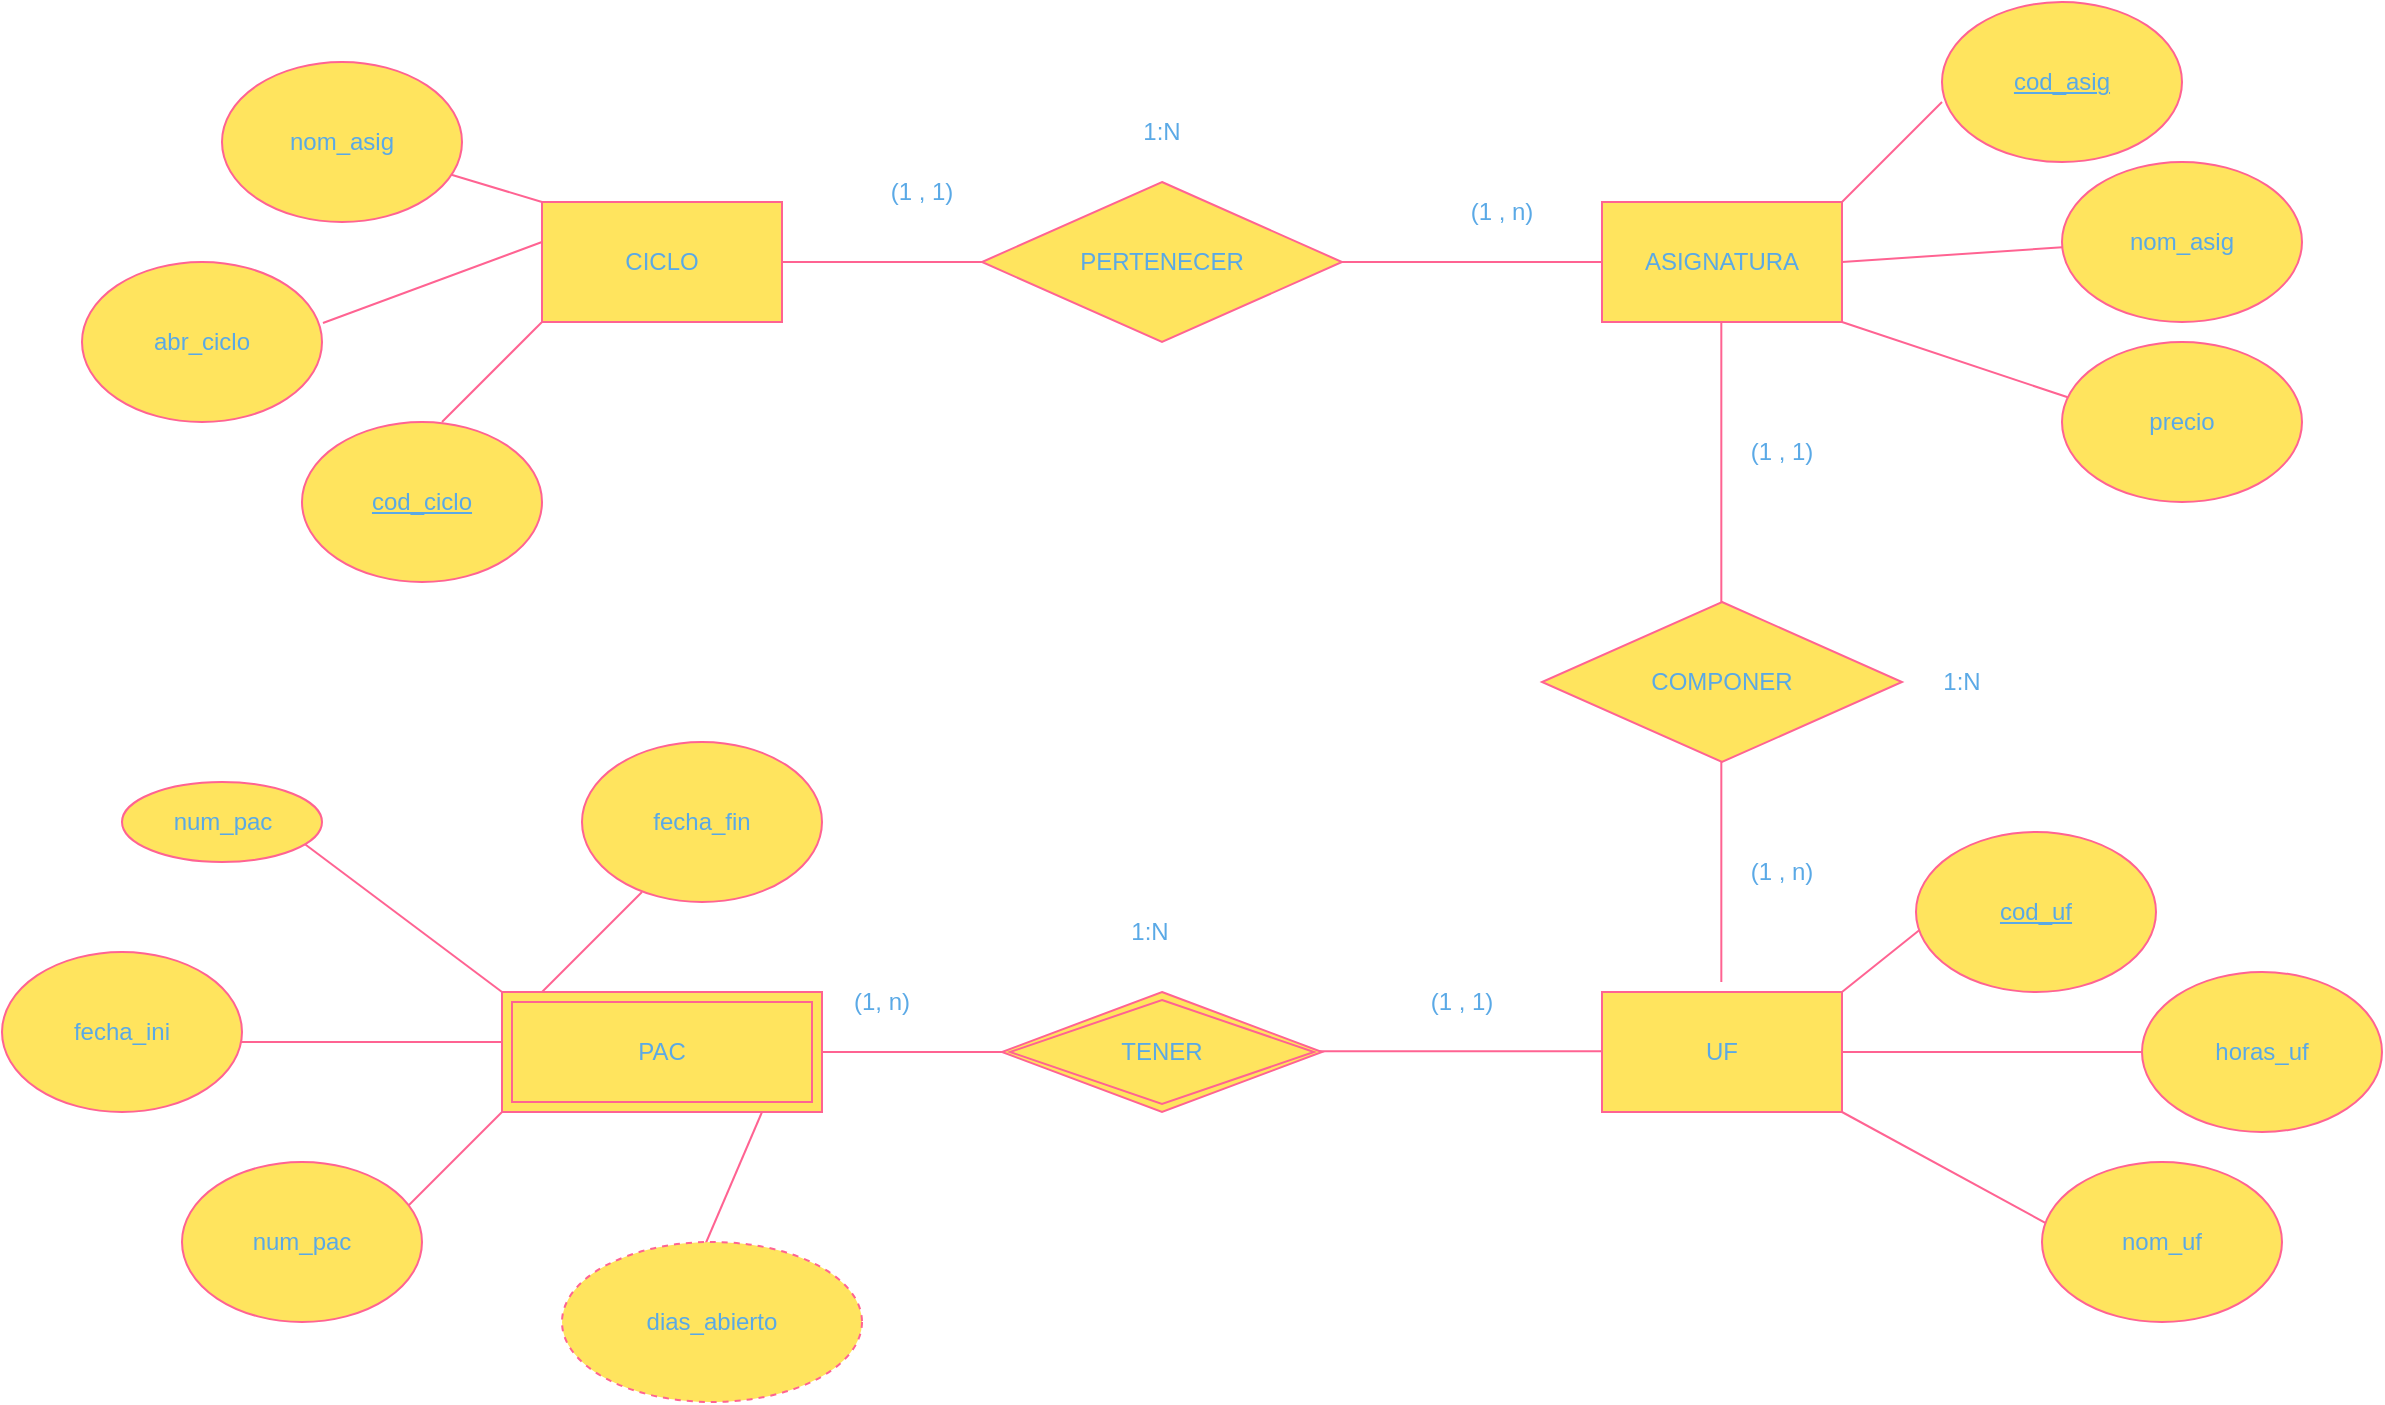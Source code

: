 <mxfile version="24.0.7" type="github">
  <diagram id="C5RBs43oDa-KdzZeNtuy" name="Page-1">
    <mxGraphModel dx="2022" dy="622" grid="1" gridSize="10" guides="1" tooltips="1" connect="1" arrows="1" fold="1" page="1" pageScale="1" pageWidth="827" pageHeight="1169" background="none" math="0" shadow="0">
      <root>
        <mxCell id="WIyWlLk6GJQsqaUBKTNV-0" />
        <mxCell id="WIyWlLk6GJQsqaUBKTNV-1" parent="WIyWlLk6GJQsqaUBKTNV-0" />
        <mxCell id="-CbaL0FSiELE0e2OzcrT-0" value="CICLO" style="rounded=0;whiteSpace=wrap;html=1;labelBackgroundColor=none;fillColor=#FFE45E;strokeColor=#FF6392;fontColor=#5AA9E6;" parent="WIyWlLk6GJQsqaUBKTNV-1" vertex="1">
          <mxGeometry x="140" y="160" width="120" height="60" as="geometry" />
        </mxCell>
        <mxCell id="-CbaL0FSiELE0e2OzcrT-2" value="ASIGNATURA" style="rounded=0;whiteSpace=wrap;html=1;labelBackgroundColor=none;fillColor=#FFE45E;strokeColor=#FF6392;fontColor=#5AA9E6;" parent="WIyWlLk6GJQsqaUBKTNV-1" vertex="1">
          <mxGeometry x="670" y="160" width="120" height="60" as="geometry" />
        </mxCell>
        <mxCell id="-CbaL0FSiELE0e2OzcrT-3" value="PERTENECER" style="rhombus;whiteSpace=wrap;html=1;rotation=0;labelBackgroundColor=none;fillColor=#FFE45E;strokeColor=#FF6392;fontColor=#5AA9E6;" parent="WIyWlLk6GJQsqaUBKTNV-1" vertex="1">
          <mxGeometry x="360" y="150" width="180" height="80" as="geometry" />
        </mxCell>
        <mxCell id="-CbaL0FSiELE0e2OzcrT-8" value="" style="endArrow=none;html=1;rounded=0;exitX=1;exitY=0.5;exitDx=0;exitDy=0;entryX=0;entryY=0.5;entryDx=0;entryDy=0;labelBackgroundColor=none;fontColor=default;strokeColor=#FF6392;" parent="WIyWlLk6GJQsqaUBKTNV-1" source="-CbaL0FSiELE0e2OzcrT-0" target="-CbaL0FSiELE0e2OzcrT-3" edge="1">
          <mxGeometry width="50" height="50" relative="1" as="geometry">
            <mxPoint x="310" y="200" as="sourcePoint" />
            <mxPoint x="360" y="150" as="targetPoint" />
          </mxGeometry>
        </mxCell>
        <mxCell id="-CbaL0FSiELE0e2OzcrT-9" value="" style="endArrow=none;html=1;rounded=0;entryX=0;entryY=0.5;entryDx=0;entryDy=0;labelBackgroundColor=none;fontColor=default;strokeColor=#FF6392;" parent="WIyWlLk6GJQsqaUBKTNV-1" source="-CbaL0FSiELE0e2OzcrT-3" target="-CbaL0FSiELE0e2OzcrT-2" edge="1">
          <mxGeometry width="50" height="50" relative="1" as="geometry">
            <mxPoint x="580" y="240" as="sourcePoint" />
            <mxPoint x="650.711" y="190" as="targetPoint" />
          </mxGeometry>
        </mxCell>
        <mxCell id="-CbaL0FSiELE0e2OzcrT-12" value="(1 , n)" style="text;html=1;align=center;verticalAlign=middle;whiteSpace=wrap;rounded=0;labelBackgroundColor=none;fontColor=#5AA9E6;" parent="WIyWlLk6GJQsqaUBKTNV-1" vertex="1">
          <mxGeometry x="590" y="150" width="60" height="30" as="geometry" />
        </mxCell>
        <mxCell id="-CbaL0FSiELE0e2OzcrT-13" value="1:N" style="text;html=1;align=center;verticalAlign=middle;whiteSpace=wrap;rounded=0;labelBackgroundColor=none;fontColor=#5AA9E6;" parent="WIyWlLk6GJQsqaUBKTNV-1" vertex="1">
          <mxGeometry x="420" y="110" width="60" height="30" as="geometry" />
        </mxCell>
        <mxCell id="-CbaL0FSiELE0e2OzcrT-14" value="" style="endArrow=none;html=1;rounded=0;labelBackgroundColor=none;fontColor=default;strokeColor=#FF6392;" parent="WIyWlLk6GJQsqaUBKTNV-1" edge="1">
          <mxGeometry width="50" height="50" relative="1" as="geometry">
            <mxPoint x="729.66" y="360" as="sourcePoint" />
            <mxPoint x="729.66" y="220" as="targetPoint" />
          </mxGeometry>
        </mxCell>
        <mxCell id="-CbaL0FSiELE0e2OzcrT-15" value="COMPONER" style="rhombus;whiteSpace=wrap;html=1;rotation=0;labelBackgroundColor=none;fillColor=#FFE45E;strokeColor=#FF6392;fontColor=#5AA9E6;" parent="WIyWlLk6GJQsqaUBKTNV-1" vertex="1">
          <mxGeometry x="640" y="360" width="180" height="80" as="geometry" />
        </mxCell>
        <mxCell id="-CbaL0FSiELE0e2OzcrT-16" value="" style="endArrow=none;html=1;rounded=0;labelBackgroundColor=none;fontColor=default;strokeColor=#FF6392;" parent="WIyWlLk6GJQsqaUBKTNV-1" edge="1">
          <mxGeometry width="50" height="50" relative="1" as="geometry">
            <mxPoint x="729.66" y="550" as="sourcePoint" />
            <mxPoint x="729.66" y="440" as="targetPoint" />
          </mxGeometry>
        </mxCell>
        <mxCell id="-CbaL0FSiELE0e2OzcrT-17" value="UF" style="rounded=0;whiteSpace=wrap;html=1;labelBackgroundColor=none;fillColor=#FFE45E;strokeColor=#FF6392;fontColor=#5AA9E6;" parent="WIyWlLk6GJQsqaUBKTNV-1" vertex="1">
          <mxGeometry x="670" y="555" width="120" height="60" as="geometry" />
        </mxCell>
        <mxCell id="-CbaL0FSiELE0e2OzcrT-18" value="(1 , n)" style="text;html=1;align=center;verticalAlign=middle;whiteSpace=wrap;rounded=0;labelBackgroundColor=none;fontColor=#5AA9E6;" parent="WIyWlLk6GJQsqaUBKTNV-1" vertex="1">
          <mxGeometry x="730" y="480" width="60" height="30" as="geometry" />
        </mxCell>
        <mxCell id="-CbaL0FSiELE0e2OzcrT-19" value="(1 , 1)" style="text;html=1;align=center;verticalAlign=middle;whiteSpace=wrap;rounded=0;labelBackgroundColor=none;fontColor=#5AA9E6;" parent="WIyWlLk6GJQsqaUBKTNV-1" vertex="1">
          <mxGeometry x="300" y="140" width="60" height="30" as="geometry" />
        </mxCell>
        <mxCell id="-CbaL0FSiELE0e2OzcrT-20" value="(1 , 1)" style="text;html=1;align=center;verticalAlign=middle;whiteSpace=wrap;rounded=0;labelBackgroundColor=none;fontColor=#5AA9E6;" parent="WIyWlLk6GJQsqaUBKTNV-1" vertex="1">
          <mxGeometry x="730" y="270" width="60" height="30" as="geometry" />
        </mxCell>
        <mxCell id="-CbaL0FSiELE0e2OzcrT-21" value="1:N" style="text;html=1;align=center;verticalAlign=middle;whiteSpace=wrap;rounded=0;labelBackgroundColor=none;fontColor=#5AA9E6;" parent="WIyWlLk6GJQsqaUBKTNV-1" vertex="1">
          <mxGeometry x="820" y="385" width="60" height="30" as="geometry" />
        </mxCell>
        <mxCell id="-CbaL0FSiELE0e2OzcrT-22" value="" style="endArrow=none;html=1;rounded=0;labelBackgroundColor=none;fontColor=default;strokeColor=#FF6392;" parent="WIyWlLk6GJQsqaUBKTNV-1" edge="1">
          <mxGeometry width="50" height="50" relative="1" as="geometry">
            <mxPoint x="520" y="584.66" as="sourcePoint" />
            <mxPoint x="670" y="584.66" as="targetPoint" />
          </mxGeometry>
        </mxCell>
        <mxCell id="-CbaL0FSiELE0e2OzcrT-26" value="(1, n)" style="text;html=1;align=center;verticalAlign=middle;whiteSpace=wrap;rounded=0;labelBackgroundColor=none;fontColor=#5AA9E6;" parent="WIyWlLk6GJQsqaUBKTNV-1" vertex="1">
          <mxGeometry x="280" y="545" width="60" height="30" as="geometry" />
        </mxCell>
        <mxCell id="-CbaL0FSiELE0e2OzcrT-27" value="(1 , 1)" style="text;html=1;align=center;verticalAlign=middle;whiteSpace=wrap;rounded=0;labelBackgroundColor=none;fontColor=#5AA9E6;" parent="WIyWlLk6GJQsqaUBKTNV-1" vertex="1">
          <mxGeometry x="570" y="545" width="60" height="30" as="geometry" />
        </mxCell>
        <mxCell id="-CbaL0FSiELE0e2OzcrT-28" value="1:N" style="text;html=1;align=center;verticalAlign=middle;whiteSpace=wrap;rounded=0;labelBackgroundColor=none;fontColor=#5AA9E6;" parent="WIyWlLk6GJQsqaUBKTNV-1" vertex="1">
          <mxGeometry x="414" y="510" width="60" height="30" as="geometry" />
        </mxCell>
        <mxCell id="-CbaL0FSiELE0e2OzcrT-29" value="" style="endArrow=none;html=1;rounded=0;labelBackgroundColor=none;fontColor=default;strokeColor=#FF6392;" parent="WIyWlLk6GJQsqaUBKTNV-1" edge="1">
          <mxGeometry width="50" height="50" relative="1" as="geometry">
            <mxPoint x="90" y="270" as="sourcePoint" />
            <mxPoint x="140" y="220" as="targetPoint" />
          </mxGeometry>
        </mxCell>
        <mxCell id="-CbaL0FSiELE0e2OzcrT-30" value="&lt;u&gt;cod_ciclo&lt;/u&gt;" style="ellipse;whiteSpace=wrap;html=1;labelBackgroundColor=none;fillColor=#FFE45E;strokeColor=#FF6392;fontColor=#5AA9E6;" parent="WIyWlLk6GJQsqaUBKTNV-1" vertex="1">
          <mxGeometry x="20" y="270" width="120" height="80" as="geometry" />
        </mxCell>
        <mxCell id="-CbaL0FSiELE0e2OzcrT-31" value="" style="endArrow=none;html=1;rounded=0;exitX=0;exitY=0;exitDx=0;exitDy=0;labelBackgroundColor=none;fontColor=default;strokeColor=#FF6392;" parent="WIyWlLk6GJQsqaUBKTNV-1" source="-CbaL0FSiELE0e2OzcrT-0" target="-CbaL0FSiELE0e2OzcrT-32" edge="1">
          <mxGeometry width="50" height="50" relative="1" as="geometry">
            <mxPoint x="80" y="120" as="sourcePoint" />
            <mxPoint x="140" y="160" as="targetPoint" />
          </mxGeometry>
        </mxCell>
        <mxCell id="-CbaL0FSiELE0e2OzcrT-32" value="nom_asig" style="ellipse;whiteSpace=wrap;html=1;labelBackgroundColor=none;fillColor=#FFE45E;strokeColor=#FF6392;fontColor=#5AA9E6;" parent="WIyWlLk6GJQsqaUBKTNV-1" vertex="1">
          <mxGeometry x="-20" y="90" width="120" height="80" as="geometry" />
        </mxCell>
        <mxCell id="-CbaL0FSiELE0e2OzcrT-33" value="" style="endArrow=none;html=1;rounded=0;labelBackgroundColor=none;fontColor=default;strokeColor=#FF6392;" parent="WIyWlLk6GJQsqaUBKTNV-1" target="-CbaL0FSiELE0e2OzcrT-34" edge="1">
          <mxGeometry width="50" height="50" relative="1" as="geometry">
            <mxPoint x="-60" y="230" as="sourcePoint" />
            <mxPoint x="140" y="180" as="targetPoint" />
          </mxGeometry>
        </mxCell>
        <mxCell id="-CbaL0FSiELE0e2OzcrT-34" value="abr_ciclo" style="ellipse;whiteSpace=wrap;html=1;labelBackgroundColor=none;fillColor=#FFE45E;strokeColor=#FF6392;fontColor=#5AA9E6;" parent="WIyWlLk6GJQsqaUBKTNV-1" vertex="1">
          <mxGeometry x="-90" y="190" width="120" height="80" as="geometry" />
        </mxCell>
        <mxCell id="-CbaL0FSiELE0e2OzcrT-36" value="" style="endArrow=none;html=1;rounded=0;exitX=1.004;exitY=0.381;exitDx=0;exitDy=0;exitPerimeter=0;labelBackgroundColor=none;fontColor=default;strokeColor=#FF6392;" parent="WIyWlLk6GJQsqaUBKTNV-1" source="-CbaL0FSiELE0e2OzcrT-34" edge="1">
          <mxGeometry width="50" height="50" relative="1" as="geometry">
            <mxPoint x="90" y="230" as="sourcePoint" />
            <mxPoint x="140" y="180" as="targetPoint" />
          </mxGeometry>
        </mxCell>
        <mxCell id="-CbaL0FSiELE0e2OzcrT-38" value="PAC" style="shape=ext;margin=3;double=1;whiteSpace=wrap;html=1;align=center;labelBackgroundColor=none;fillColor=#FFE45E;strokeColor=#FF6392;fontColor=#5AA9E6;" parent="WIyWlLk6GJQsqaUBKTNV-1" vertex="1">
          <mxGeometry x="120" y="555" width="160" height="60" as="geometry" />
        </mxCell>
        <mxCell id="-CbaL0FSiELE0e2OzcrT-39" value="" style="endArrow=none;html=1;rounded=0;labelBackgroundColor=none;fontColor=default;strokeColor=#FF6392;" parent="WIyWlLk6GJQsqaUBKTNV-1" edge="1">
          <mxGeometry width="50" height="50" relative="1" as="geometry">
            <mxPoint x="790" y="160" as="sourcePoint" />
            <mxPoint x="840" y="110" as="targetPoint" />
          </mxGeometry>
        </mxCell>
        <mxCell id="-CbaL0FSiELE0e2OzcrT-40" value="" style="endArrow=none;html=1;rounded=0;labelBackgroundColor=none;fontColor=default;strokeColor=#FF6392;" parent="WIyWlLk6GJQsqaUBKTNV-1" edge="1">
          <mxGeometry width="50" height="50" relative="1" as="geometry">
            <mxPoint x="790" y="190" as="sourcePoint" />
            <mxPoint x="940" y="180" as="targetPoint" />
          </mxGeometry>
        </mxCell>
        <mxCell id="-CbaL0FSiELE0e2OzcrT-41" value="" style="endArrow=none;html=1;rounded=0;labelBackgroundColor=none;fontColor=default;strokeColor=#FF6392;" parent="WIyWlLk6GJQsqaUBKTNV-1" edge="1">
          <mxGeometry width="50" height="50" relative="1" as="geometry">
            <mxPoint x="790" y="220" as="sourcePoint" />
            <mxPoint x="910" y="260" as="targetPoint" />
          </mxGeometry>
        </mxCell>
        <mxCell id="-CbaL0FSiELE0e2OzcrT-42" value="&lt;u&gt;cod_asig&lt;/u&gt;" style="ellipse;whiteSpace=wrap;html=1;labelBackgroundColor=none;fillColor=#FFE45E;strokeColor=#FF6392;fontColor=#5AA9E6;" parent="WIyWlLk6GJQsqaUBKTNV-1" vertex="1">
          <mxGeometry x="840" y="60" width="120" height="80" as="geometry" />
        </mxCell>
        <mxCell id="-CbaL0FSiELE0e2OzcrT-43" value="nom_asig" style="ellipse;whiteSpace=wrap;html=1;labelBackgroundColor=none;fillColor=#FFE45E;strokeColor=#FF6392;fontColor=#5AA9E6;" parent="WIyWlLk6GJQsqaUBKTNV-1" vertex="1">
          <mxGeometry x="900" y="140" width="120" height="80" as="geometry" />
        </mxCell>
        <mxCell id="-CbaL0FSiELE0e2OzcrT-44" value="precio" style="ellipse;whiteSpace=wrap;html=1;labelBackgroundColor=none;fillColor=#FFE45E;strokeColor=#FF6392;fontColor=#5AA9E6;" parent="WIyWlLk6GJQsqaUBKTNV-1" vertex="1">
          <mxGeometry x="900" y="230" width="120" height="80" as="geometry" />
        </mxCell>
        <mxCell id="-CbaL0FSiELE0e2OzcrT-45" value="" style="endArrow=none;html=1;rounded=0;labelBackgroundColor=none;fontColor=default;strokeColor=#FF6392;" parent="WIyWlLk6GJQsqaUBKTNV-1" edge="1">
          <mxGeometry width="50" height="50" relative="1" as="geometry">
            <mxPoint x="790" y="555" as="sourcePoint" />
            <mxPoint x="840" y="515" as="targetPoint" />
          </mxGeometry>
        </mxCell>
        <mxCell id="-CbaL0FSiELE0e2OzcrT-46" value="&lt;u&gt;cod_uf&lt;/u&gt;" style="ellipse;whiteSpace=wrap;html=1;labelBackgroundColor=none;fillColor=#FFE45E;strokeColor=#FF6392;fontColor=#5AA9E6;" parent="WIyWlLk6GJQsqaUBKTNV-1" vertex="1">
          <mxGeometry x="827" y="475" width="120" height="80" as="geometry" />
        </mxCell>
        <mxCell id="-CbaL0FSiELE0e2OzcrT-47" value="" style="endArrow=none;html=1;rounded=0;labelBackgroundColor=none;fontColor=default;strokeColor=#FF6392;" parent="WIyWlLk6GJQsqaUBKTNV-1" edge="1">
          <mxGeometry width="50" height="50" relative="1" as="geometry">
            <mxPoint x="790" y="615" as="sourcePoint" />
            <mxPoint x="900" y="675" as="targetPoint" />
          </mxGeometry>
        </mxCell>
        <mxCell id="-CbaL0FSiELE0e2OzcrT-48" value="nom_uf" style="ellipse;whiteSpace=wrap;html=1;labelBackgroundColor=none;fillColor=#FFE45E;strokeColor=#FF6392;fontColor=#5AA9E6;" parent="WIyWlLk6GJQsqaUBKTNV-1" vertex="1">
          <mxGeometry x="890" y="640" width="120" height="80" as="geometry" />
        </mxCell>
        <mxCell id="-CbaL0FSiELE0e2OzcrT-49" value="" style="endArrow=none;html=1;rounded=0;exitX=1;exitY=0.5;exitDx=0;exitDy=0;labelBackgroundColor=none;fontColor=default;strokeColor=#FF6392;" parent="WIyWlLk6GJQsqaUBKTNV-1" source="-CbaL0FSiELE0e2OzcrT-17" edge="1">
          <mxGeometry width="50" height="50" relative="1" as="geometry">
            <mxPoint x="860" y="610" as="sourcePoint" />
            <mxPoint x="970" y="585" as="targetPoint" />
          </mxGeometry>
        </mxCell>
        <mxCell id="-CbaL0FSiELE0e2OzcrT-50" value="horas_uf" style="ellipse;whiteSpace=wrap;html=1;labelBackgroundColor=none;fillColor=#FFE45E;strokeColor=#FF6392;fontColor=#5AA9E6;" parent="WIyWlLk6GJQsqaUBKTNV-1" vertex="1">
          <mxGeometry x="940" y="545" width="120" height="80" as="geometry" />
        </mxCell>
        <mxCell id="-CbaL0FSiELE0e2OzcrT-51" value="TENER" style="shape=rhombus;double=1;perimeter=rhombusPerimeter;whiteSpace=wrap;html=1;align=center;labelBackgroundColor=none;fillColor=#FFE45E;strokeColor=#FF6392;fontColor=#5AA9E6;" parent="WIyWlLk6GJQsqaUBKTNV-1" vertex="1">
          <mxGeometry x="370" y="555" width="160" height="60" as="geometry" />
        </mxCell>
        <mxCell id="-CbaL0FSiELE0e2OzcrT-57" value="" style="line;strokeWidth=1;rotatable=0;dashed=0;labelPosition=right;align=left;verticalAlign=middle;spacingTop=0;spacingLeft=6;points=[];portConstraint=eastwest;labelBackgroundColor=none;fillColor=#FFE45E;strokeColor=#FF6392;fontColor=#5AA9E6;" parent="WIyWlLk6GJQsqaUBKTNV-1" vertex="1">
          <mxGeometry x="280" y="580" width="90" height="10" as="geometry" />
        </mxCell>
        <mxCell id="-CbaL0FSiELE0e2OzcrT-59" value="" style="endArrow=none;html=1;rounded=0;labelBackgroundColor=none;fontColor=default;strokeColor=#FF6392;" parent="WIyWlLk6GJQsqaUBKTNV-1" edge="1">
          <mxGeometry width="50" height="50" relative="1" as="geometry">
            <mxPoint x="70" y="665" as="sourcePoint" />
            <mxPoint x="120" y="615" as="targetPoint" />
          </mxGeometry>
        </mxCell>
        <mxCell id="-CbaL0FSiELE0e2OzcrT-60" value="num_pac" style="ellipse;whiteSpace=wrap;html=1;labelBackgroundColor=none;fillColor=#FFE45E;strokeColor=#FF6392;fontColor=#5AA9E6;" parent="WIyWlLk6GJQsqaUBKTNV-1" vertex="1">
          <mxGeometry x="-40" y="640" width="120" height="80" as="geometry" />
        </mxCell>
        <mxCell id="-CbaL0FSiELE0e2OzcrT-61" value="" style="endArrow=none;html=1;rounded=0;labelBackgroundColor=none;fontColor=default;strokeColor=#FF6392;" parent="WIyWlLk6GJQsqaUBKTNV-1" edge="1">
          <mxGeometry width="50" height="50" relative="1" as="geometry">
            <mxPoint x="20" y="480" as="sourcePoint" />
            <mxPoint x="120" y="555" as="targetPoint" />
          </mxGeometry>
        </mxCell>
        <mxCell id="-CbaL0FSiELE0e2OzcrT-63" value="" style="endArrow=none;html=1;rounded=0;labelBackgroundColor=none;fontColor=default;strokeColor=#FF6392;" parent="WIyWlLk6GJQsqaUBKTNV-1" edge="1">
          <mxGeometry width="50" height="50" relative="1" as="geometry">
            <mxPoint x="-30" y="580" as="sourcePoint" />
            <mxPoint x="120" y="580" as="targetPoint" />
          </mxGeometry>
        </mxCell>
        <mxCell id="-CbaL0FSiELE0e2OzcrT-64" value="fecha_ini" style="ellipse;whiteSpace=wrap;html=1;labelBackgroundColor=none;fillColor=#FFE45E;strokeColor=#FF6392;fontColor=#5AA9E6;" parent="WIyWlLk6GJQsqaUBKTNV-1" vertex="1">
          <mxGeometry x="-130" y="535" width="120" height="80" as="geometry" />
        </mxCell>
        <mxCell id="-CbaL0FSiELE0e2OzcrT-66" value="fecha_fin" style="ellipse;whiteSpace=wrap;html=1;labelBackgroundColor=none;fillColor=#FFE45E;strokeColor=#FF6392;fontColor=#5AA9E6;" parent="WIyWlLk6GJQsqaUBKTNV-1" vertex="1">
          <mxGeometry x="160" y="430" width="120" height="80" as="geometry" />
        </mxCell>
        <mxCell id="-CbaL0FSiELE0e2OzcrT-67" value="" style="endArrow=none;html=1;rounded=0;labelBackgroundColor=none;fontColor=default;strokeColor=#FF6392;" parent="WIyWlLk6GJQsqaUBKTNV-1" edge="1">
          <mxGeometry width="50" height="50" relative="1" as="geometry">
            <mxPoint x="220" y="685" as="sourcePoint" />
            <mxPoint x="250" y="615" as="targetPoint" />
          </mxGeometry>
        </mxCell>
        <mxCell id="-CbaL0FSiELE0e2OzcrT-68" value="" style="endArrow=none;html=1;rounded=0;labelBackgroundColor=none;fontColor=default;strokeColor=#FF6392;" parent="WIyWlLk6GJQsqaUBKTNV-1" edge="1">
          <mxGeometry width="50" height="50" relative="1" as="geometry">
            <mxPoint x="140" y="555" as="sourcePoint" />
            <mxPoint x="190" y="505" as="targetPoint" />
          </mxGeometry>
        </mxCell>
        <mxCell id="-CbaL0FSiELE0e2OzcrT-70" value="dias_abierto" style="ellipse;whiteSpace=wrap;html=1;align=center;dashed=1;labelBackgroundColor=none;fillColor=#FFE45E;strokeColor=#FF6392;fontColor=#5AA9E6;" parent="WIyWlLk6GJQsqaUBKTNV-1" vertex="1">
          <mxGeometry x="150" y="680" width="150" height="80" as="geometry" />
        </mxCell>
        <mxCell id="-CbaL0FSiELE0e2OzcrT-80" value="num_pac" style="ellipse;align=center;fontStyle=0;strokeColor=#FF6392;html=1;textShadow=0;labelBorderColor=none;labelBackgroundColor=none;verticalAlign=middle;fillColor=#FFE45E;fontColor=#5AA9E6;" parent="WIyWlLk6GJQsqaUBKTNV-1" vertex="1">
          <mxGeometry x="-70" y="450" width="100" height="40" as="geometry" />
        </mxCell>
      </root>
    </mxGraphModel>
  </diagram>
</mxfile>
